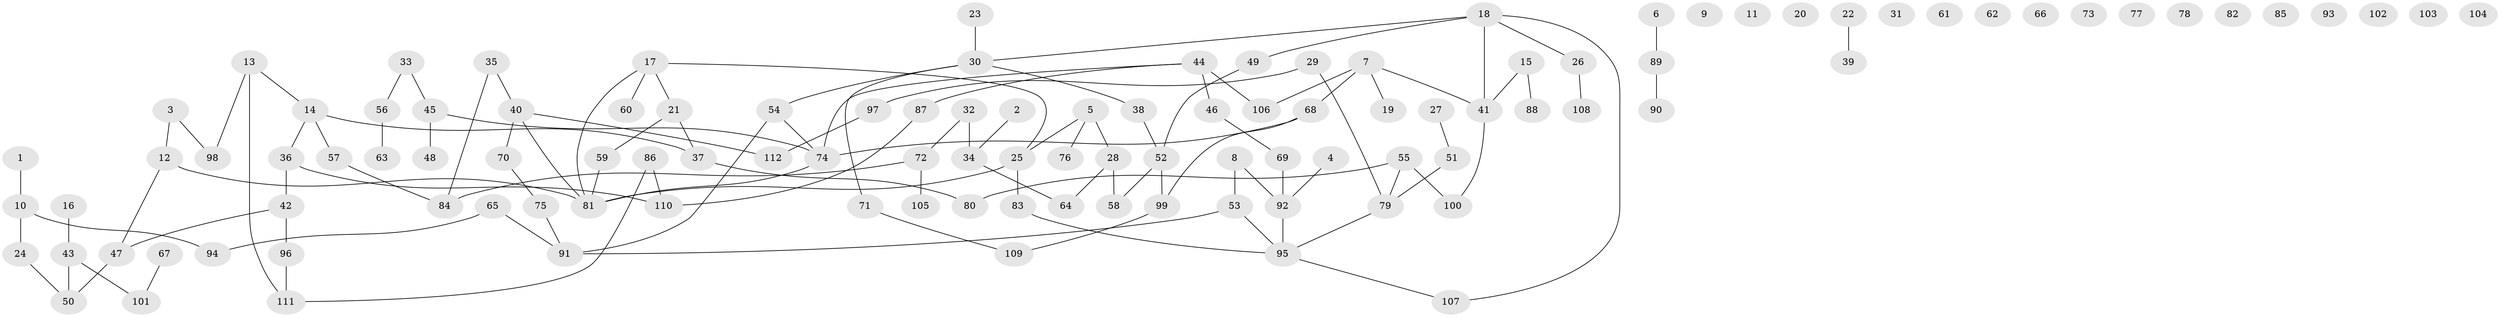// Generated by graph-tools (version 1.1) at 2025/49/03/09/25 03:49:05]
// undirected, 112 vertices, 117 edges
graph export_dot {
graph [start="1"]
  node [color=gray90,style=filled];
  1;
  2;
  3;
  4;
  5;
  6;
  7;
  8;
  9;
  10;
  11;
  12;
  13;
  14;
  15;
  16;
  17;
  18;
  19;
  20;
  21;
  22;
  23;
  24;
  25;
  26;
  27;
  28;
  29;
  30;
  31;
  32;
  33;
  34;
  35;
  36;
  37;
  38;
  39;
  40;
  41;
  42;
  43;
  44;
  45;
  46;
  47;
  48;
  49;
  50;
  51;
  52;
  53;
  54;
  55;
  56;
  57;
  58;
  59;
  60;
  61;
  62;
  63;
  64;
  65;
  66;
  67;
  68;
  69;
  70;
  71;
  72;
  73;
  74;
  75;
  76;
  77;
  78;
  79;
  80;
  81;
  82;
  83;
  84;
  85;
  86;
  87;
  88;
  89;
  90;
  91;
  92;
  93;
  94;
  95;
  96;
  97;
  98;
  99;
  100;
  101;
  102;
  103;
  104;
  105;
  106;
  107;
  108;
  109;
  110;
  111;
  112;
  1 -- 10;
  2 -- 34;
  3 -- 12;
  3 -- 98;
  4 -- 92;
  5 -- 25;
  5 -- 28;
  5 -- 76;
  6 -- 89;
  7 -- 19;
  7 -- 41;
  7 -- 68;
  7 -- 106;
  8 -- 53;
  8 -- 92;
  10 -- 24;
  10 -- 94;
  12 -- 47;
  12 -- 81;
  13 -- 14;
  13 -- 98;
  13 -- 111;
  14 -- 36;
  14 -- 37;
  14 -- 57;
  15 -- 41;
  15 -- 88;
  16 -- 43;
  17 -- 21;
  17 -- 25;
  17 -- 60;
  17 -- 81;
  18 -- 26;
  18 -- 30;
  18 -- 41;
  18 -- 49;
  18 -- 107;
  21 -- 37;
  21 -- 59;
  22 -- 39;
  23 -- 30;
  24 -- 50;
  25 -- 81;
  25 -- 83;
  26 -- 108;
  27 -- 51;
  28 -- 58;
  28 -- 64;
  29 -- 79;
  29 -- 97;
  30 -- 38;
  30 -- 54;
  30 -- 71;
  32 -- 34;
  32 -- 72;
  33 -- 45;
  33 -- 56;
  34 -- 64;
  35 -- 40;
  35 -- 84;
  36 -- 42;
  36 -- 110;
  37 -- 80;
  38 -- 52;
  40 -- 70;
  40 -- 81;
  40 -- 112;
  41 -- 100;
  42 -- 47;
  42 -- 96;
  43 -- 50;
  43 -- 101;
  44 -- 46;
  44 -- 74;
  44 -- 87;
  44 -- 106;
  45 -- 48;
  45 -- 74;
  46 -- 69;
  47 -- 50;
  49 -- 52;
  51 -- 79;
  52 -- 58;
  52 -- 99;
  53 -- 91;
  53 -- 95;
  54 -- 74;
  54 -- 91;
  55 -- 79;
  55 -- 80;
  55 -- 100;
  56 -- 63;
  57 -- 84;
  59 -- 81;
  65 -- 91;
  65 -- 94;
  67 -- 101;
  68 -- 74;
  68 -- 99;
  69 -- 92;
  70 -- 75;
  71 -- 109;
  72 -- 84;
  72 -- 105;
  74 -- 81;
  75 -- 91;
  79 -- 95;
  83 -- 95;
  86 -- 110;
  86 -- 111;
  87 -- 110;
  89 -- 90;
  92 -- 95;
  95 -- 107;
  96 -- 111;
  97 -- 112;
  99 -- 109;
}
